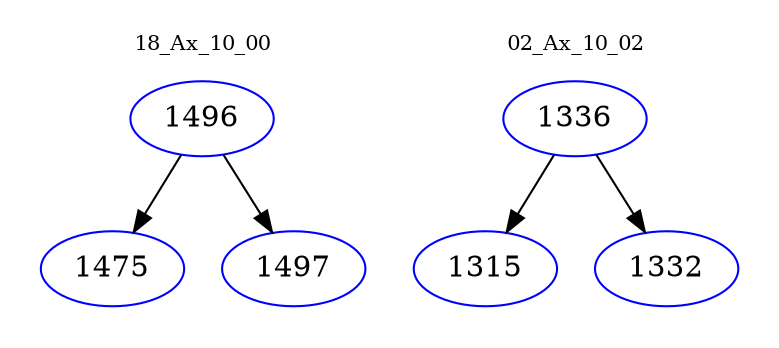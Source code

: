 digraph{
subgraph cluster_0 {
color = white
label = "18_Ax_10_00";
fontsize=10;
T0_1496 [label="1496", color="blue"]
T0_1496 -> T0_1475 [color="black"]
T0_1475 [label="1475", color="blue"]
T0_1496 -> T0_1497 [color="black"]
T0_1497 [label="1497", color="blue"]
}
subgraph cluster_1 {
color = white
label = "02_Ax_10_02";
fontsize=10;
T1_1336 [label="1336", color="blue"]
T1_1336 -> T1_1315 [color="black"]
T1_1315 [label="1315", color="blue"]
T1_1336 -> T1_1332 [color="black"]
T1_1332 [label="1332", color="blue"]
}
}
